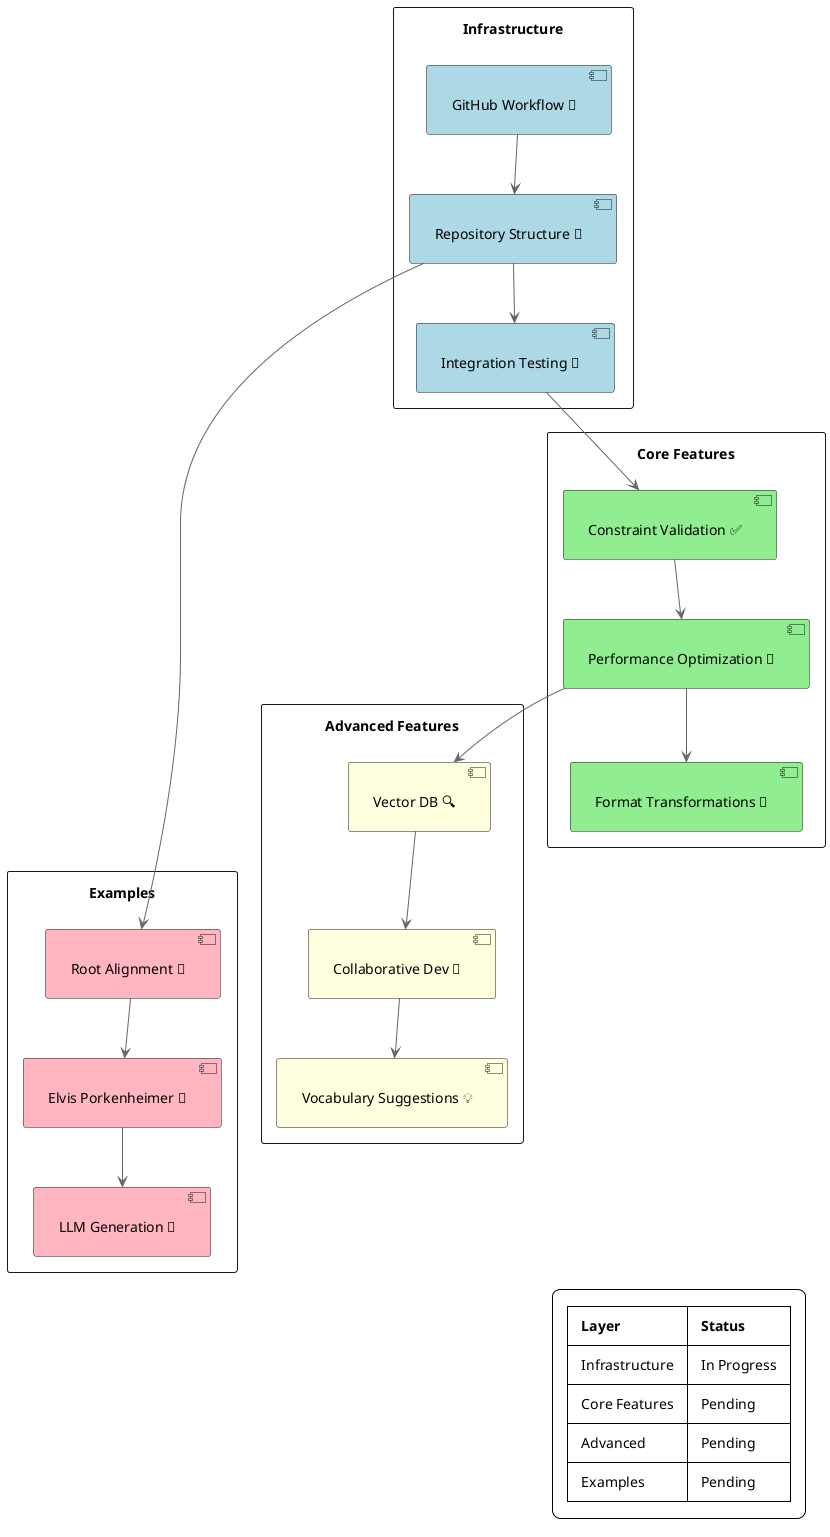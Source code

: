 @startuml Implementation Flow

skinparam {
    BackgroundColor transparent
    ArrowColor #666666
    NodeFontName "Helvetica"
    NodeFontSize 12
    NodeFontColor #333333
    PackageStyle rectangle
    Padding 10
}

' Infrastructure Layer
package "Infrastructure" {
    [GitHub Workflow 🔧] as workflow #lightblue
    [Repository Structure 📁] as repo #lightblue
    [Integration Testing 🧪] as testing #lightblue
    
    workflow -down-> repo
    repo -down-> testing
}

' Core Features Layer
package "Core Features" {
    [Constraint Validation ✅] as validation #lightgreen
    [Performance Optimization 🚀] as performance #lightgreen
    [Format Transformations 🔄] as formats #lightgreen
    
    validation -down-> performance
    performance -down-> formats
}

' Advanced Features Layer
package "Advanced Features" {
    [Vector DB 🔍] as vectordb #lightyellow
    [Collaborative Dev 👥] as collab #lightyellow
    [Vocabulary Suggestions 💡] as vocab #lightyellow
    
    vectordb -down-> collab
    collab -down-> vocab
}

' Example Ontologies Layer
package "Examples" {
    [Root Alignment 🔄] as alignment #lightpink
    [Elvis Porkenheimer 🎸] as elvis #lightpink
    [LLM Generation 🤖] as llm #lightpink
    
    alignment -down-> elvis
    elvis -down-> llm
}

' Cross-Layer Dependencies
testing -down-> validation
performance -down-> vectordb
repo -down-> alignment

' Layout Adjustments
workflow -[hidden]down- validation
validation -[hidden]down- vectordb
vectordb -[hidden]down- alignment

legend right
    |= Layer |= Status |
    | Infrastructure | In Progress |
    | Core Features | Pending |
    | Advanced | Pending |
    | Examples | Pending |
endlegend

@enduml 